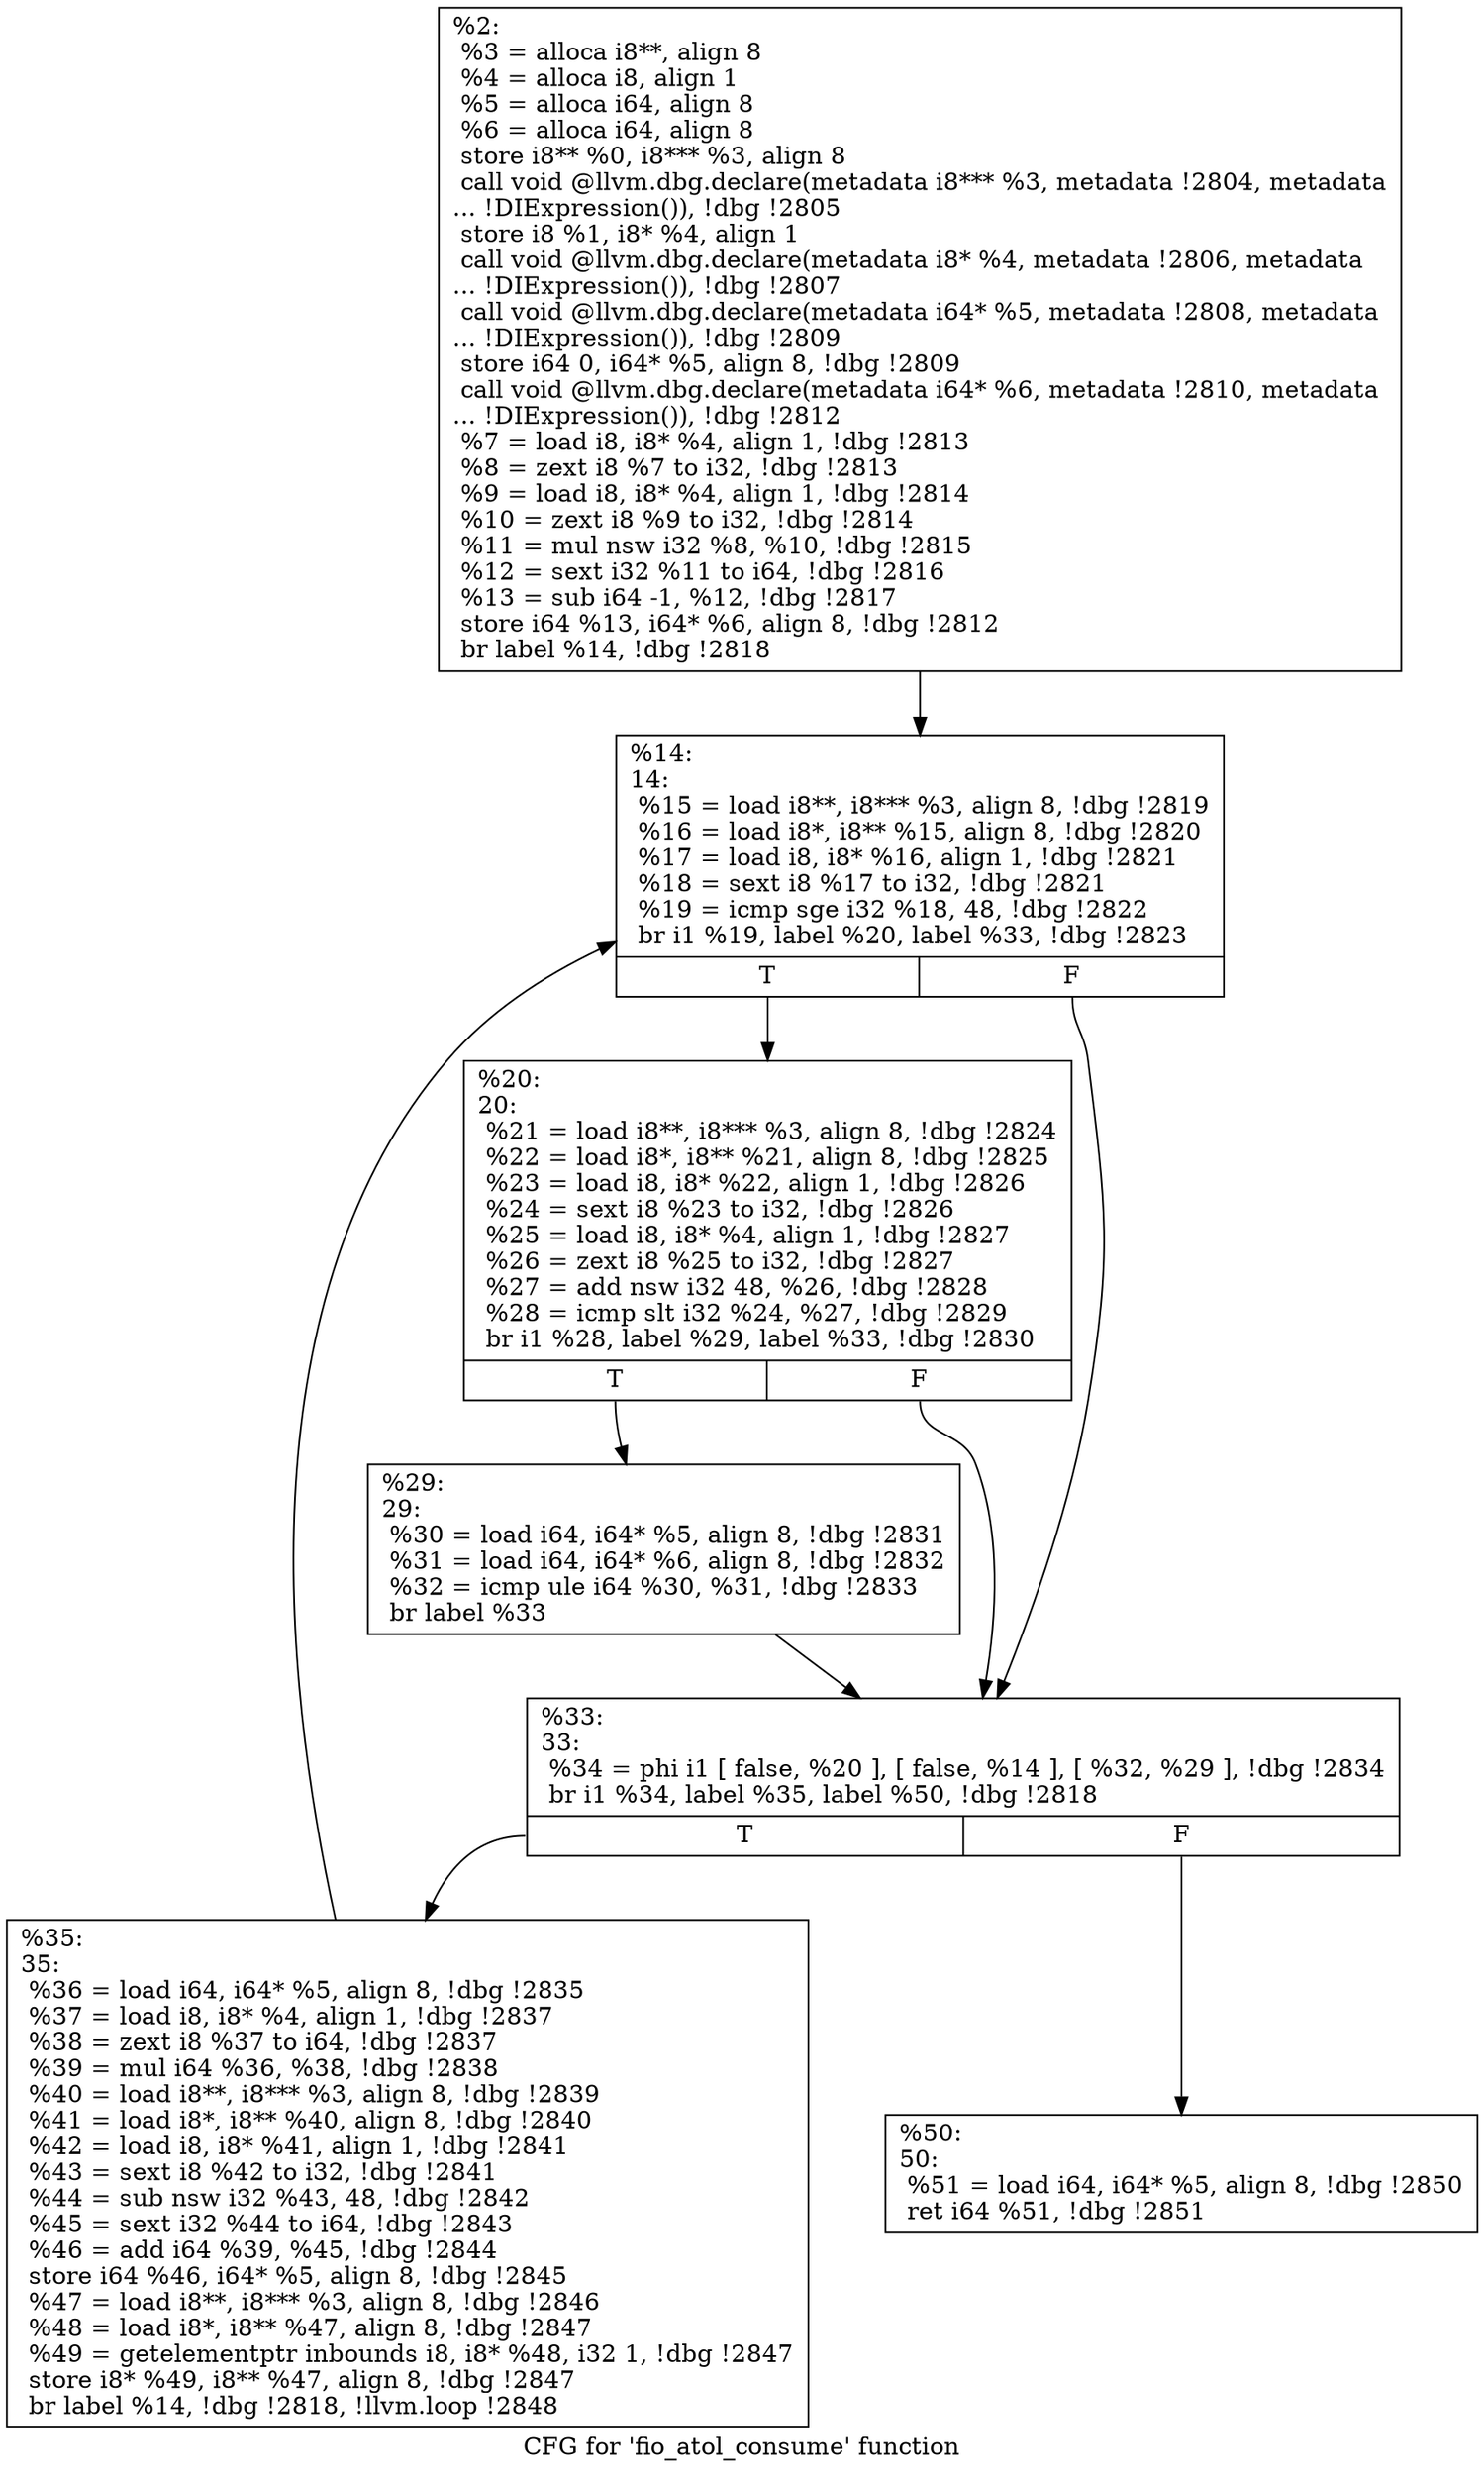digraph "CFG for 'fio_atol_consume' function" {
	label="CFG for 'fio_atol_consume' function";

	Node0x5568515a0270 [shape=record,label="{%2:\l  %3 = alloca i8**, align 8\l  %4 = alloca i8, align 1\l  %5 = alloca i64, align 8\l  %6 = alloca i64, align 8\l  store i8** %0, i8*** %3, align 8\l  call void @llvm.dbg.declare(metadata i8*** %3, metadata !2804, metadata\l... !DIExpression()), !dbg !2805\l  store i8 %1, i8* %4, align 1\l  call void @llvm.dbg.declare(metadata i8* %4, metadata !2806, metadata\l... !DIExpression()), !dbg !2807\l  call void @llvm.dbg.declare(metadata i64* %5, metadata !2808, metadata\l... !DIExpression()), !dbg !2809\l  store i64 0, i64* %5, align 8, !dbg !2809\l  call void @llvm.dbg.declare(metadata i64* %6, metadata !2810, metadata\l... !DIExpression()), !dbg !2812\l  %7 = load i8, i8* %4, align 1, !dbg !2813\l  %8 = zext i8 %7 to i32, !dbg !2813\l  %9 = load i8, i8* %4, align 1, !dbg !2814\l  %10 = zext i8 %9 to i32, !dbg !2814\l  %11 = mul nsw i32 %8, %10, !dbg !2815\l  %12 = sext i32 %11 to i64, !dbg !2816\l  %13 = sub i64 -1, %12, !dbg !2817\l  store i64 %13, i64* %6, align 8, !dbg !2812\l  br label %14, !dbg !2818\l}"];
	Node0x5568515a0270 -> Node0x5568515a6020;
	Node0x5568515a6020 [shape=record,label="{%14:\l14:                                               \l  %15 = load i8**, i8*** %3, align 8, !dbg !2819\l  %16 = load i8*, i8** %15, align 8, !dbg !2820\l  %17 = load i8, i8* %16, align 1, !dbg !2821\l  %18 = sext i8 %17 to i32, !dbg !2821\l  %19 = icmp sge i32 %18, 48, !dbg !2822\l  br i1 %19, label %20, label %33, !dbg !2823\l|{<s0>T|<s1>F}}"];
	Node0x5568515a6020:s0 -> Node0x5568515a6110;
	Node0x5568515a6020:s1 -> Node0x5568515a61b0;
	Node0x5568515a6110 [shape=record,label="{%20:\l20:                                               \l  %21 = load i8**, i8*** %3, align 8, !dbg !2824\l  %22 = load i8*, i8** %21, align 8, !dbg !2825\l  %23 = load i8, i8* %22, align 1, !dbg !2826\l  %24 = sext i8 %23 to i32, !dbg !2826\l  %25 = load i8, i8* %4, align 1, !dbg !2827\l  %26 = zext i8 %25 to i32, !dbg !2827\l  %27 = add nsw i32 48, %26, !dbg !2828\l  %28 = icmp slt i32 %24, %27, !dbg !2829\l  br i1 %28, label %29, label %33, !dbg !2830\l|{<s0>T|<s1>F}}"];
	Node0x5568515a6110:s0 -> Node0x5568515a6160;
	Node0x5568515a6110:s1 -> Node0x5568515a61b0;
	Node0x5568515a6160 [shape=record,label="{%29:\l29:                                               \l  %30 = load i64, i64* %5, align 8, !dbg !2831\l  %31 = load i64, i64* %6, align 8, !dbg !2832\l  %32 = icmp ule i64 %30, %31, !dbg !2833\l  br label %33\l}"];
	Node0x5568515a6160 -> Node0x5568515a61b0;
	Node0x5568515a61b0 [shape=record,label="{%33:\l33:                                               \l  %34 = phi i1 [ false, %20 ], [ false, %14 ], [ %32, %29 ], !dbg !2834\l  br i1 %34, label %35, label %50, !dbg !2818\l|{<s0>T|<s1>F}}"];
	Node0x5568515a61b0:s0 -> Node0x5568515a6200;
	Node0x5568515a61b0:s1 -> Node0x5568515a6250;
	Node0x5568515a6200 [shape=record,label="{%35:\l35:                                               \l  %36 = load i64, i64* %5, align 8, !dbg !2835\l  %37 = load i8, i8* %4, align 1, !dbg !2837\l  %38 = zext i8 %37 to i64, !dbg !2837\l  %39 = mul i64 %36, %38, !dbg !2838\l  %40 = load i8**, i8*** %3, align 8, !dbg !2839\l  %41 = load i8*, i8** %40, align 8, !dbg !2840\l  %42 = load i8, i8* %41, align 1, !dbg !2841\l  %43 = sext i8 %42 to i32, !dbg !2841\l  %44 = sub nsw i32 %43, 48, !dbg !2842\l  %45 = sext i32 %44 to i64, !dbg !2843\l  %46 = add i64 %39, %45, !dbg !2844\l  store i64 %46, i64* %5, align 8, !dbg !2845\l  %47 = load i8**, i8*** %3, align 8, !dbg !2846\l  %48 = load i8*, i8** %47, align 8, !dbg !2847\l  %49 = getelementptr inbounds i8, i8* %48, i32 1, !dbg !2847\l  store i8* %49, i8** %47, align 8, !dbg !2847\l  br label %14, !dbg !2818, !llvm.loop !2848\l}"];
	Node0x5568515a6200 -> Node0x5568515a6020;
	Node0x5568515a6250 [shape=record,label="{%50:\l50:                                               \l  %51 = load i64, i64* %5, align 8, !dbg !2850\l  ret i64 %51, !dbg !2851\l}"];
}
